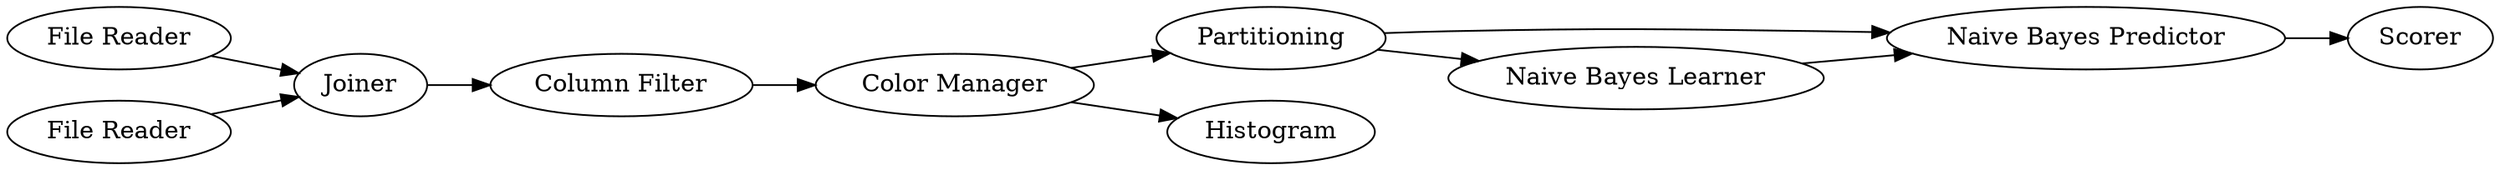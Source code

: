 digraph {
	28 -> 32
	36 -> 28
	29 -> 28
	31 -> 29
	31 -> 42
	33 -> 40
	41 -> 31
	37 -> 40
	40 -> 41
	29 -> 36
	42 [label=Histogram]
	29 [label=Partitioning]
	41 [label="Column Filter"]
	28 [label="Naive Bayes Predictor"]
	36 [label="Naive Bayes Learner"]
	31 [label="Color Manager"]
	40 [label=Joiner]
	33 [label="File Reader"]
	32 [label=Scorer]
	37 [label="File Reader"]
	rankdir=LR
}
